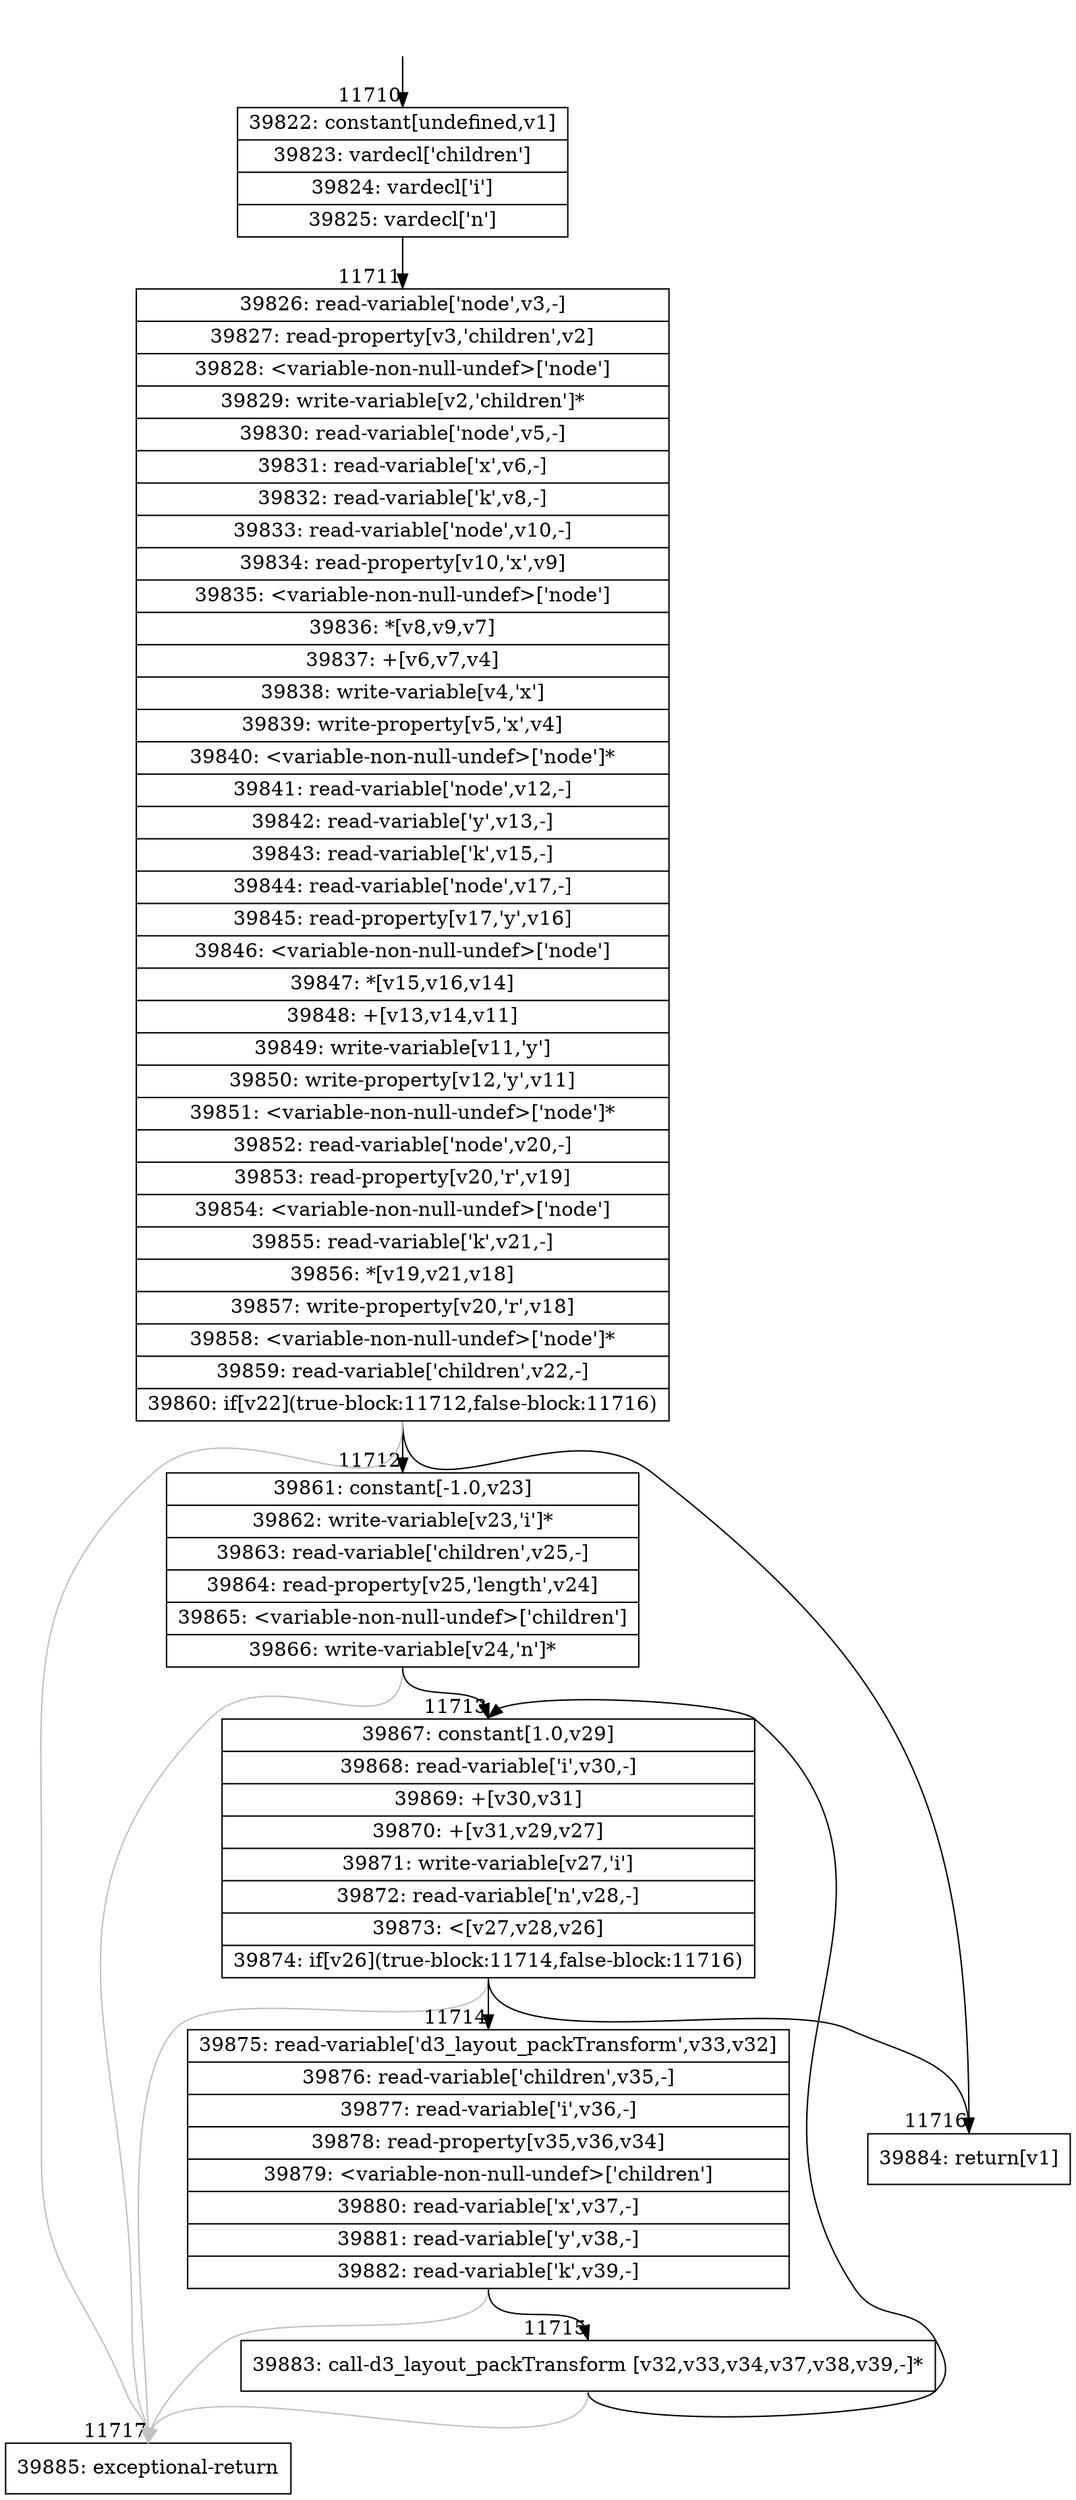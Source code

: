 digraph {
rankdir="TD"
BB_entry1081[shape=none,label=""];
BB_entry1081 -> BB11710 [tailport=s, headport=n, headlabel="    11710"]
BB11710 [shape=record label="{39822: constant[undefined,v1]|39823: vardecl['children']|39824: vardecl['i']|39825: vardecl['n']}" ] 
BB11710 -> BB11711 [tailport=s, headport=n, headlabel="      11711"]
BB11711 [shape=record label="{39826: read-variable['node',v3,-]|39827: read-property[v3,'children',v2]|39828: \<variable-non-null-undef\>['node']|39829: write-variable[v2,'children']*|39830: read-variable['node',v5,-]|39831: read-variable['x',v6,-]|39832: read-variable['k',v8,-]|39833: read-variable['node',v10,-]|39834: read-property[v10,'x',v9]|39835: \<variable-non-null-undef\>['node']|39836: *[v8,v9,v7]|39837: +[v6,v7,v4]|39838: write-variable[v4,'x']|39839: write-property[v5,'x',v4]|39840: \<variable-non-null-undef\>['node']*|39841: read-variable['node',v12,-]|39842: read-variable['y',v13,-]|39843: read-variable['k',v15,-]|39844: read-variable['node',v17,-]|39845: read-property[v17,'y',v16]|39846: \<variable-non-null-undef\>['node']|39847: *[v15,v16,v14]|39848: +[v13,v14,v11]|39849: write-variable[v11,'y']|39850: write-property[v12,'y',v11]|39851: \<variable-non-null-undef\>['node']*|39852: read-variable['node',v20,-]|39853: read-property[v20,'r',v19]|39854: \<variable-non-null-undef\>['node']|39855: read-variable['k',v21,-]|39856: *[v19,v21,v18]|39857: write-property[v20,'r',v18]|39858: \<variable-non-null-undef\>['node']*|39859: read-variable['children',v22,-]|39860: if[v22](true-block:11712,false-block:11716)}" ] 
BB11711 -> BB11712 [tailport=s, headport=n, headlabel="      11712"]
BB11711 -> BB11716 [tailport=s, headport=n, headlabel="      11716"]
BB11711 -> BB11717 [tailport=s, headport=n, color=gray, headlabel="      11717"]
BB11712 [shape=record label="{39861: constant[-1.0,v23]|39862: write-variable[v23,'i']*|39863: read-variable['children',v25,-]|39864: read-property[v25,'length',v24]|39865: \<variable-non-null-undef\>['children']|39866: write-variable[v24,'n']*}" ] 
BB11712 -> BB11713 [tailport=s, headport=n, headlabel="      11713"]
BB11712 -> BB11717 [tailport=s, headport=n, color=gray]
BB11713 [shape=record label="{39867: constant[1.0,v29]|39868: read-variable['i',v30,-]|39869: +[v30,v31]|39870: +[v31,v29,v27]|39871: write-variable[v27,'i']|39872: read-variable['n',v28,-]|39873: \<[v27,v28,v26]|39874: if[v26](true-block:11714,false-block:11716)}" ] 
BB11713 -> BB11714 [tailport=s, headport=n, headlabel="      11714"]
BB11713 -> BB11716 [tailport=s, headport=n]
BB11713 -> BB11717 [tailport=s, headport=n, color=gray]
BB11714 [shape=record label="{39875: read-variable['d3_layout_packTransform',v33,v32]|39876: read-variable['children',v35,-]|39877: read-variable['i',v36,-]|39878: read-property[v35,v36,v34]|39879: \<variable-non-null-undef\>['children']|39880: read-variable['x',v37,-]|39881: read-variable['y',v38,-]|39882: read-variable['k',v39,-]}" ] 
BB11714 -> BB11715 [tailport=s, headport=n, headlabel="      11715"]
BB11714 -> BB11717 [tailport=s, headport=n, color=gray]
BB11715 [shape=record label="{39883: call-d3_layout_packTransform [v32,v33,v34,v37,v38,v39,-]*}" ] 
BB11715 -> BB11713 [tailport=s, headport=n]
BB11715 -> BB11717 [tailport=s, headport=n, color=gray]
BB11716 [shape=record label="{39884: return[v1]}" ] 
BB11717 [shape=record label="{39885: exceptional-return}" ] 
//#$~ 6998
}

